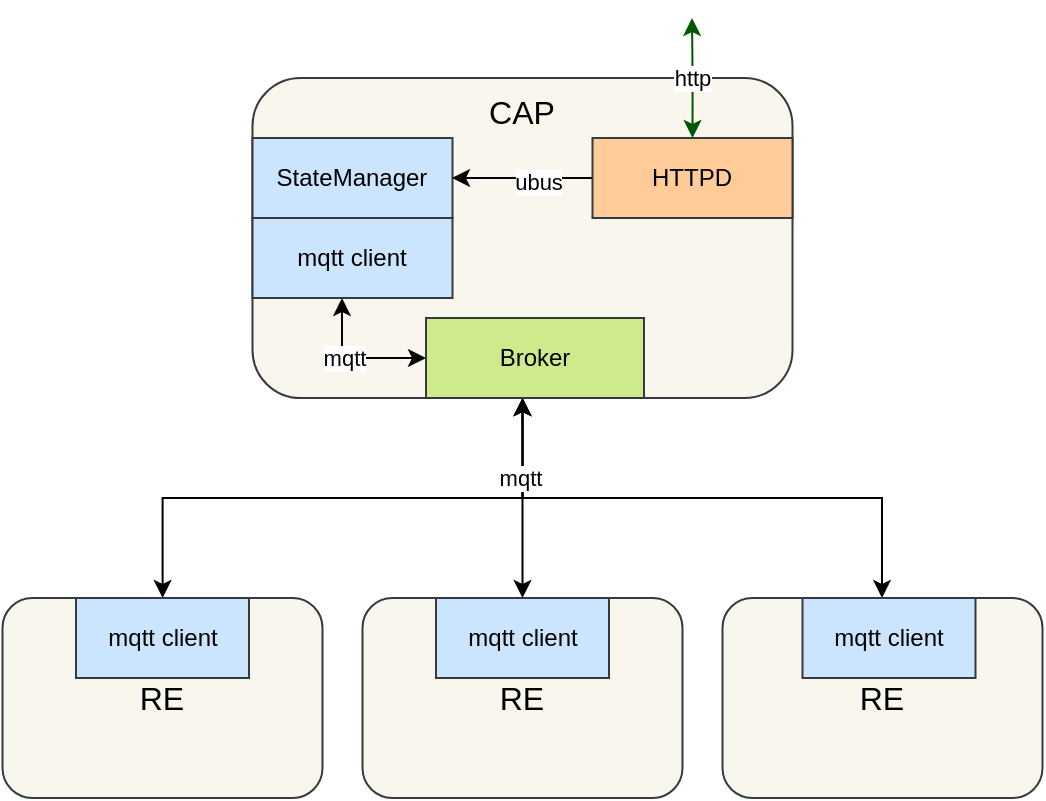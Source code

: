 <mxfile version="14.5.1" type="device" pages="2"><diagram name="Page-1" id="c7558073-3199-34d8-9f00-42111426c3f3"><mxGraphModel dx="1086" dy="830" grid="1" gridSize="10" guides="1" tooltips="1" connect="1" arrows="1" fold="1" page="1" pageScale="1" pageWidth="826" pageHeight="1169" background="#ffffff" math="0" shadow="0"><root><mxCell id="0"/><mxCell id="1" parent="0"/><mxCell id="lMwnWrOjk_ah91zZbKEI-100" style="edgeStyle=orthogonalEdgeStyle;rounded=0;orthogonalLoop=1;jettySize=auto;html=1;exitX=0.5;exitY=1;exitDx=0;exitDy=0;startArrow=classic;startFill=1;fillColor=#1ba1e2;" parent="1" source="lMwnWrOjk_ah91zZbKEI-96" target="lMwnWrOjk_ah91zZbKEI-97" edge="1"><mxGeometry relative="1" as="geometry"/></mxCell><mxCell id="lMwnWrOjk_ah91zZbKEI-101" style="edgeStyle=orthogonalEdgeStyle;rounded=0;orthogonalLoop=1;jettySize=auto;html=1;exitX=0.5;exitY=1;exitDx=0;exitDy=0;startArrow=classic;startFill=1;fillColor=#1ba1e2;" parent="1" source="lMwnWrOjk_ah91zZbKEI-96" target="lMwnWrOjk_ah91zZbKEI-98" edge="1"><mxGeometry relative="1" as="geometry"/></mxCell><mxCell id="lMwnWrOjk_ah91zZbKEI-102" style="edgeStyle=orthogonalEdgeStyle;rounded=0;orthogonalLoop=1;jettySize=auto;html=1;exitX=0.5;exitY=1;exitDx=0;exitDy=0;startArrow=classic;startFill=1;fillColor=#1ba1e2;" parent="1" source="lMwnWrOjk_ah91zZbKEI-96" target="lMwnWrOjk_ah91zZbKEI-99" edge="1"><mxGeometry relative="1" as="geometry"><Array as="points"><mxPoint x="378" y="390"/><mxPoint x="558" y="390"/></Array></mxGeometry></mxCell><mxCell id="lMwnWrOjk_ah91zZbKEI-96" value="" style="rounded=1;whiteSpace=wrap;html=1;fontSize=16;fillColor=#f9f7ed;strokeColor=#36393d;" parent="1" vertex="1"><mxGeometry x="243.25" y="180" width="270" height="160" as="geometry"/></mxCell><mxCell id="lMwnWrOjk_ah91zZbKEI-97" value="&lt;font style=&quot;font-size: 16px&quot;&gt;RE&lt;/font&gt;" style="rounded=1;whiteSpace=wrap;html=1;fontSize=16;fillColor=#f9f7ed;strokeColor=#36393d;" parent="1" vertex="1"><mxGeometry x="118.25" y="440" width="160" height="100" as="geometry"/></mxCell><mxCell id="lMwnWrOjk_ah91zZbKEI-98" value="&lt;font style=&quot;font-size: 16px&quot;&gt;RE&lt;/font&gt;" style="rounded=1;whiteSpace=wrap;html=1;fontSize=16;fillColor=#f9f7ed;strokeColor=#36393d;" parent="1" vertex="1"><mxGeometry x="298.25" y="440" width="160" height="100" as="geometry"/></mxCell><mxCell id="lMwnWrOjk_ah91zZbKEI-99" value="&lt;font style=&quot;font-size: 16px&quot;&gt;RE&lt;/font&gt;" style="rounded=1;whiteSpace=wrap;html=1;fontSize=16;fillColor=#f9f7ed;strokeColor=#36393d;" parent="1" vertex="1"><mxGeometry x="478.25" y="440" width="160" height="100" as="geometry"/></mxCell><mxCell id="lMwnWrOjk_ah91zZbKEI-103" value="StateManager" style="rounded=0;whiteSpace=wrap;html=1;fillColor=#cce5ff;strokeColor=#36393d;" parent="1" vertex="1"><mxGeometry x="243.25" y="210" width="100" height="40" as="geometry"/></mxCell><mxCell id="lMwnWrOjk_ah91zZbKEI-112" value="http" style="edgeStyle=orthogonalEdgeStyle;rounded=0;orthogonalLoop=1;jettySize=auto;html=1;exitX=0.5;exitY=0;exitDx=0;exitDy=0;startArrow=classic;startFill=1;fillColor=#008a00;strokeColor=#005700;" parent="1" source="lMwnWrOjk_ah91zZbKEI-104" edge="1"><mxGeometry relative="1" as="geometry"><mxPoint x="463" y="150" as="targetPoint"/></mxGeometry></mxCell><mxCell id="lMwnWrOjk_ah91zZbKEI-114" style="edgeStyle=orthogonalEdgeStyle;rounded=0;orthogonalLoop=1;jettySize=auto;html=1;exitX=0;exitY=0.5;exitDx=0;exitDy=0;startArrow=none;startFill=0;" parent="1" source="lMwnWrOjk_ah91zZbKEI-104" edge="1"><mxGeometry relative="1" as="geometry"><mxPoint x="343" y="230" as="targetPoint"/></mxGeometry></mxCell><mxCell id="lMwnWrOjk_ah91zZbKEI-116" value="ubus" style="edgeLabel;html=1;align=center;verticalAlign=middle;resizable=0;points=[];" parent="lMwnWrOjk_ah91zZbKEI-114" vertex="1" connectable="0"><mxGeometry x="-0.225" y="2" relative="1" as="geometry"><mxPoint as="offset"/></mxGeometry></mxCell><mxCell id="lMwnWrOjk_ah91zZbKEI-104" value="HTTPD" style="rounded=0;whiteSpace=wrap;html=1;fillColor=#ffcc99;strokeColor=#36393d;" parent="1" vertex="1"><mxGeometry x="413.25" y="210" width="100" height="40" as="geometry"/></mxCell><mxCell id="lMwnWrOjk_ah91zZbKEI-115" style="edgeStyle=orthogonalEdgeStyle;rounded=0;orthogonalLoop=1;jettySize=auto;html=1;exitX=0;exitY=0.5;exitDx=0;exitDy=0;startArrow=classic;startFill=1;" parent="1" source="lMwnWrOjk_ah91zZbKEI-105" target="lMwnWrOjk_ah91zZbKEI-109" edge="1"><mxGeometry relative="1" as="geometry"><Array as="points"><mxPoint x="288" y="320"/></Array></mxGeometry></mxCell><mxCell id="lMwnWrOjk_ah91zZbKEI-117" value="mqtt" style="edgeLabel;html=1;align=center;verticalAlign=middle;resizable=0;points=[];" parent="lMwnWrOjk_ah91zZbKEI-115" vertex="1" connectable="0"><mxGeometry x="0.139" relative="1" as="geometry"><mxPoint as="offset"/></mxGeometry></mxCell><mxCell id="lMwnWrOjk_ah91zZbKEI-105" value="Broker" style="rounded=0;whiteSpace=wrap;html=1;fillColor=#cdeb8b;strokeColor=#36393d;" parent="1" vertex="1"><mxGeometry x="330" y="300" width="109" height="40" as="geometry"/></mxCell><mxCell id="lMwnWrOjk_ah91zZbKEI-106" value="mqtt client" style="rounded=0;whiteSpace=wrap;html=1;fillColor=#cce5ff;strokeColor=#36393d;" parent="1" vertex="1"><mxGeometry x="155" y="440" width="86.5" height="40" as="geometry"/></mxCell><mxCell id="lMwnWrOjk_ah91zZbKEI-107" value="mqtt client" style="rounded=0;whiteSpace=wrap;html=1;fillColor=#cce5ff;strokeColor=#36393d;" parent="1" vertex="1"><mxGeometry x="335" y="440" width="86.5" height="40" as="geometry"/></mxCell><mxCell id="lMwnWrOjk_ah91zZbKEI-108" value="mqtt client" style="rounded=0;whiteSpace=wrap;html=1;fillColor=#cce5ff;strokeColor=#36393d;" parent="1" vertex="1"><mxGeometry x="518.25" y="440" width="86.5" height="40" as="geometry"/></mxCell><mxCell id="lMwnWrOjk_ah91zZbKEI-109" value="mqtt client" style="rounded=0;whiteSpace=wrap;html=1;fillColor=#cce5ff;strokeColor=#36393d;" parent="1" vertex="1"><mxGeometry x="243.25" y="250" width="100" height="40" as="geometry"/></mxCell><mxCell id="lMwnWrOjk_ah91zZbKEI-111" value="&lt;font style=&quot;font-size: 16px&quot;&gt;CAP&lt;/font&gt;" style="text;html=1;strokeColor=none;fillColor=none;align=center;verticalAlign=middle;whiteSpace=wrap;rounded=0;" parent="1" vertex="1"><mxGeometry x="358.25" y="187" width="40" height="20" as="geometry"/></mxCell><mxCell id="lMwnWrOjk_ah91zZbKEI-118" value="mqtt" style="edgeLabel;html=1;align=center;verticalAlign=middle;resizable=0;points=[];" parent="1" vertex="1" connectable="0"><mxGeometry x="310" y="340" as="geometry"><mxPoint x="67" y="40" as="offset"/></mxGeometry></mxCell></root></mxGraphModel></diagram><diagram id="sdrlgMztD8VmCo9aLQi3" name="第 2 页"><mxGraphModel dx="1086" dy="830" grid="1" gridSize="10" guides="1" tooltips="1" connect="1" arrows="1" fold="1" page="1" pageScale="1" pageWidth="827" pageHeight="1169" math="0" shadow="0"><root><mxCell id="Zvgq6ks0SqyK_0yKLdvd-0"/><mxCell id="Zvgq6ks0SqyK_0yKLdvd-1" parent="Zvgq6ks0SqyK_0yKLdvd-0"/><mxCell id="AmVFEKzfrg06ZNeGZwIv-0" value="&lt;font style=&quot;font-size: 18px&quot;&gt;ubusd loop&lt;/font&gt;" style="rounded=0;whiteSpace=wrap;html=1;" parent="Zvgq6ks0SqyK_0yKLdvd-1" vertex="1"><mxGeometry x="240" y="190" width="130" height="50" as="geometry"/></mxCell><mxCell id="AmVFEKzfrg06ZNeGZwIv-1" value="&lt;font&gt;&lt;font style=&quot;font-size: 18px&quot;&gt;mqtt message loop&lt;/font&gt;&lt;br&gt;&lt;/font&gt;" style="rounded=0;whiteSpace=wrap;html=1;" parent="Zvgq6ks0SqyK_0yKLdvd-1" vertex="1"><mxGeometry x="380" y="190" width="140" height="50" as="geometry"/></mxCell><mxCell id="AmVFEKzfrg06ZNeGZwIv-3" value="mqtt" style="endArrow=classic;startArrow=classic;html=1;entryX=0;entryY=0.5;entryDx=0;entryDy=0;strokeWidth=2;" parent="Zvgq6ks0SqyK_0yKLdvd-1" edge="1" target="E6LceWQjvZK02DfgUI9o-4"><mxGeometry width="50" height="50" relative="1" as="geometry"><mxPoint x="520" y="214.5" as="sourcePoint"/><mxPoint x="640" y="214.5" as="targetPoint"/></mxGeometry></mxCell><mxCell id="AmVFEKzfrg06ZNeGZwIv-4" value="" style="rounded=0;whiteSpace=wrap;html=1;" parent="Zvgq6ks0SqyK_0yKLdvd-1" vertex="1"><mxGeometry x="240" y="300" width="280" height="130" as="geometry"/></mxCell><mxCell id="E6LceWQjvZK02DfgUI9o-0" value="" style="endArrow=classic;startArrow=classic;html=1;entryX=0.5;entryY=1;entryDx=0;entryDy=0;exitX=0.75;exitY=0;exitDx=0;exitDy=0;strokeWidth=2;" edge="1" parent="Zvgq6ks0SqyK_0yKLdvd-1" source="AmVFEKzfrg06ZNeGZwIv-4" target="AmVFEKzfrg06ZNeGZwIv-1"><mxGeometry width="50" height="50" relative="1" as="geometry"><mxPoint x="590" y="440" as="sourcePoint"/><mxPoint x="640" y="390" as="targetPoint"/></mxGeometry></mxCell><mxCell id="E6LceWQjvZK02DfgUI9o-1" value="" style="shape=curlyBracket;whiteSpace=wrap;html=1;rounded=1;rotation=-181;" vertex="1" parent="Zvgq6ks0SqyK_0yKLdvd-1"><mxGeometry x="220" y="155" width="20" height="120" as="geometry"/></mxCell><mxCell id="E6LceWQjvZK02DfgUI9o-2" value="ubus" style="endArrow=classic;startArrow=classic;html=1;entryX=0;entryY=0.5;entryDx=0;entryDy=0;strokeWidth=2;" edge="1" parent="Zvgq6ks0SqyK_0yKLdvd-1"><mxGeometry width="50" height="50" relative="1" as="geometry"><mxPoint x="90" y="180" as="sourcePoint"/><mxPoint x="210" y="180" as="targetPoint"/></mxGeometry></mxCell><mxCell id="E6LceWQjvZK02DfgUI9o-3" value="ubus" style="endArrow=classic;startArrow=classic;html=1;entryX=0;entryY=0.5;entryDx=0;entryDy=0;strokeWidth=2;" edge="1" parent="Zvgq6ks0SqyK_0yKLdvd-1"><mxGeometry width="50" height="50" relative="1" as="geometry"><mxPoint x="90" y="240" as="sourcePoint"/><mxPoint x="210" y="240" as="targetPoint"/></mxGeometry></mxCell><mxCell id="E6LceWQjvZK02DfgUI9o-4" value="&lt;font style=&quot;font-size: 16px&quot;&gt;Broker&lt;/font&gt;" style="ellipse;shape=doubleEllipse;whiteSpace=wrap;html=1;aspect=fixed;" vertex="1" parent="Zvgq6ks0SqyK_0yKLdvd-1"><mxGeometry x="630" y="175" width="80" height="80" as="geometry"/></mxCell><mxCell id="E6LceWQjvZK02DfgUI9o-5" value="General Config" style="rounded=0;whiteSpace=wrap;html=1;" vertex="1" parent="Zvgq6ks0SqyK_0yKLdvd-1"><mxGeometry x="240" y="350" width="280" height="40" as="geometry"/></mxCell><mxCell id="E6LceWQjvZK02DfgUI9o-6" value="RE1" style="rounded=0;whiteSpace=wrap;html=1;" vertex="1" parent="Zvgq6ks0SqyK_0yKLdvd-1"><mxGeometry x="240" y="390" width="100" height="40" as="geometry"/></mxCell><mxCell id="E6LceWQjvZK02DfgUI9o-7" value="RE2" style="rounded=0;whiteSpace=wrap;html=1;" vertex="1" parent="Zvgq6ks0SqyK_0yKLdvd-1"><mxGeometry x="340" y="390" width="90" height="40" as="geometry"/></mxCell><mxCell id="E6LceWQjvZK02DfgUI9o-8" value="...." style="rounded=0;whiteSpace=wrap;html=1;" vertex="1" parent="Zvgq6ks0SqyK_0yKLdvd-1"><mxGeometry x="430" y="390" width="90" height="40" as="geometry"/></mxCell><mxCell id="E6LceWQjvZK02DfgUI9o-9" value="&lt;font style=&quot;font-size: 16px&quot;&gt;Config/State Management&lt;/font&gt;" style="text;html=1;strokeColor=none;fillColor=none;align=center;verticalAlign=middle;whiteSpace=wrap;rounded=0;" vertex="1" parent="Zvgq6ks0SqyK_0yKLdvd-1"><mxGeometry x="280" y="310" width="220" height="20" as="geometry"/></mxCell><mxCell id="E6LceWQjvZK02DfgUI9o-10" value="" style="endArrow=classic;startArrow=classic;html=1;entryX=0.5;entryY=1;entryDx=0;entryDy=0;exitX=0.75;exitY=0;exitDx=0;exitDy=0;strokeWidth=2;" edge="1" parent="Zvgq6ks0SqyK_0yKLdvd-1"><mxGeometry width="50" height="50" relative="1" as="geometry"><mxPoint x="304.5" y="300" as="sourcePoint"/><mxPoint x="304.5" y="240" as="targetPoint"/></mxGeometry></mxCell><mxCell id="TWcwqALGSjAcOr2g79nM-0" value="&lt;font style=&quot;font-size: 16px&quot;&gt;worker queue&lt;/font&gt;" style="rounded=0;whiteSpace=wrap;html=1;" vertex="1" parent="Zvgq6ks0SqyK_0yKLdvd-1"><mxGeometry x="240" y="135" width="280" height="40" as="geometry"/></mxCell></root></mxGraphModel></diagram></mxfile>